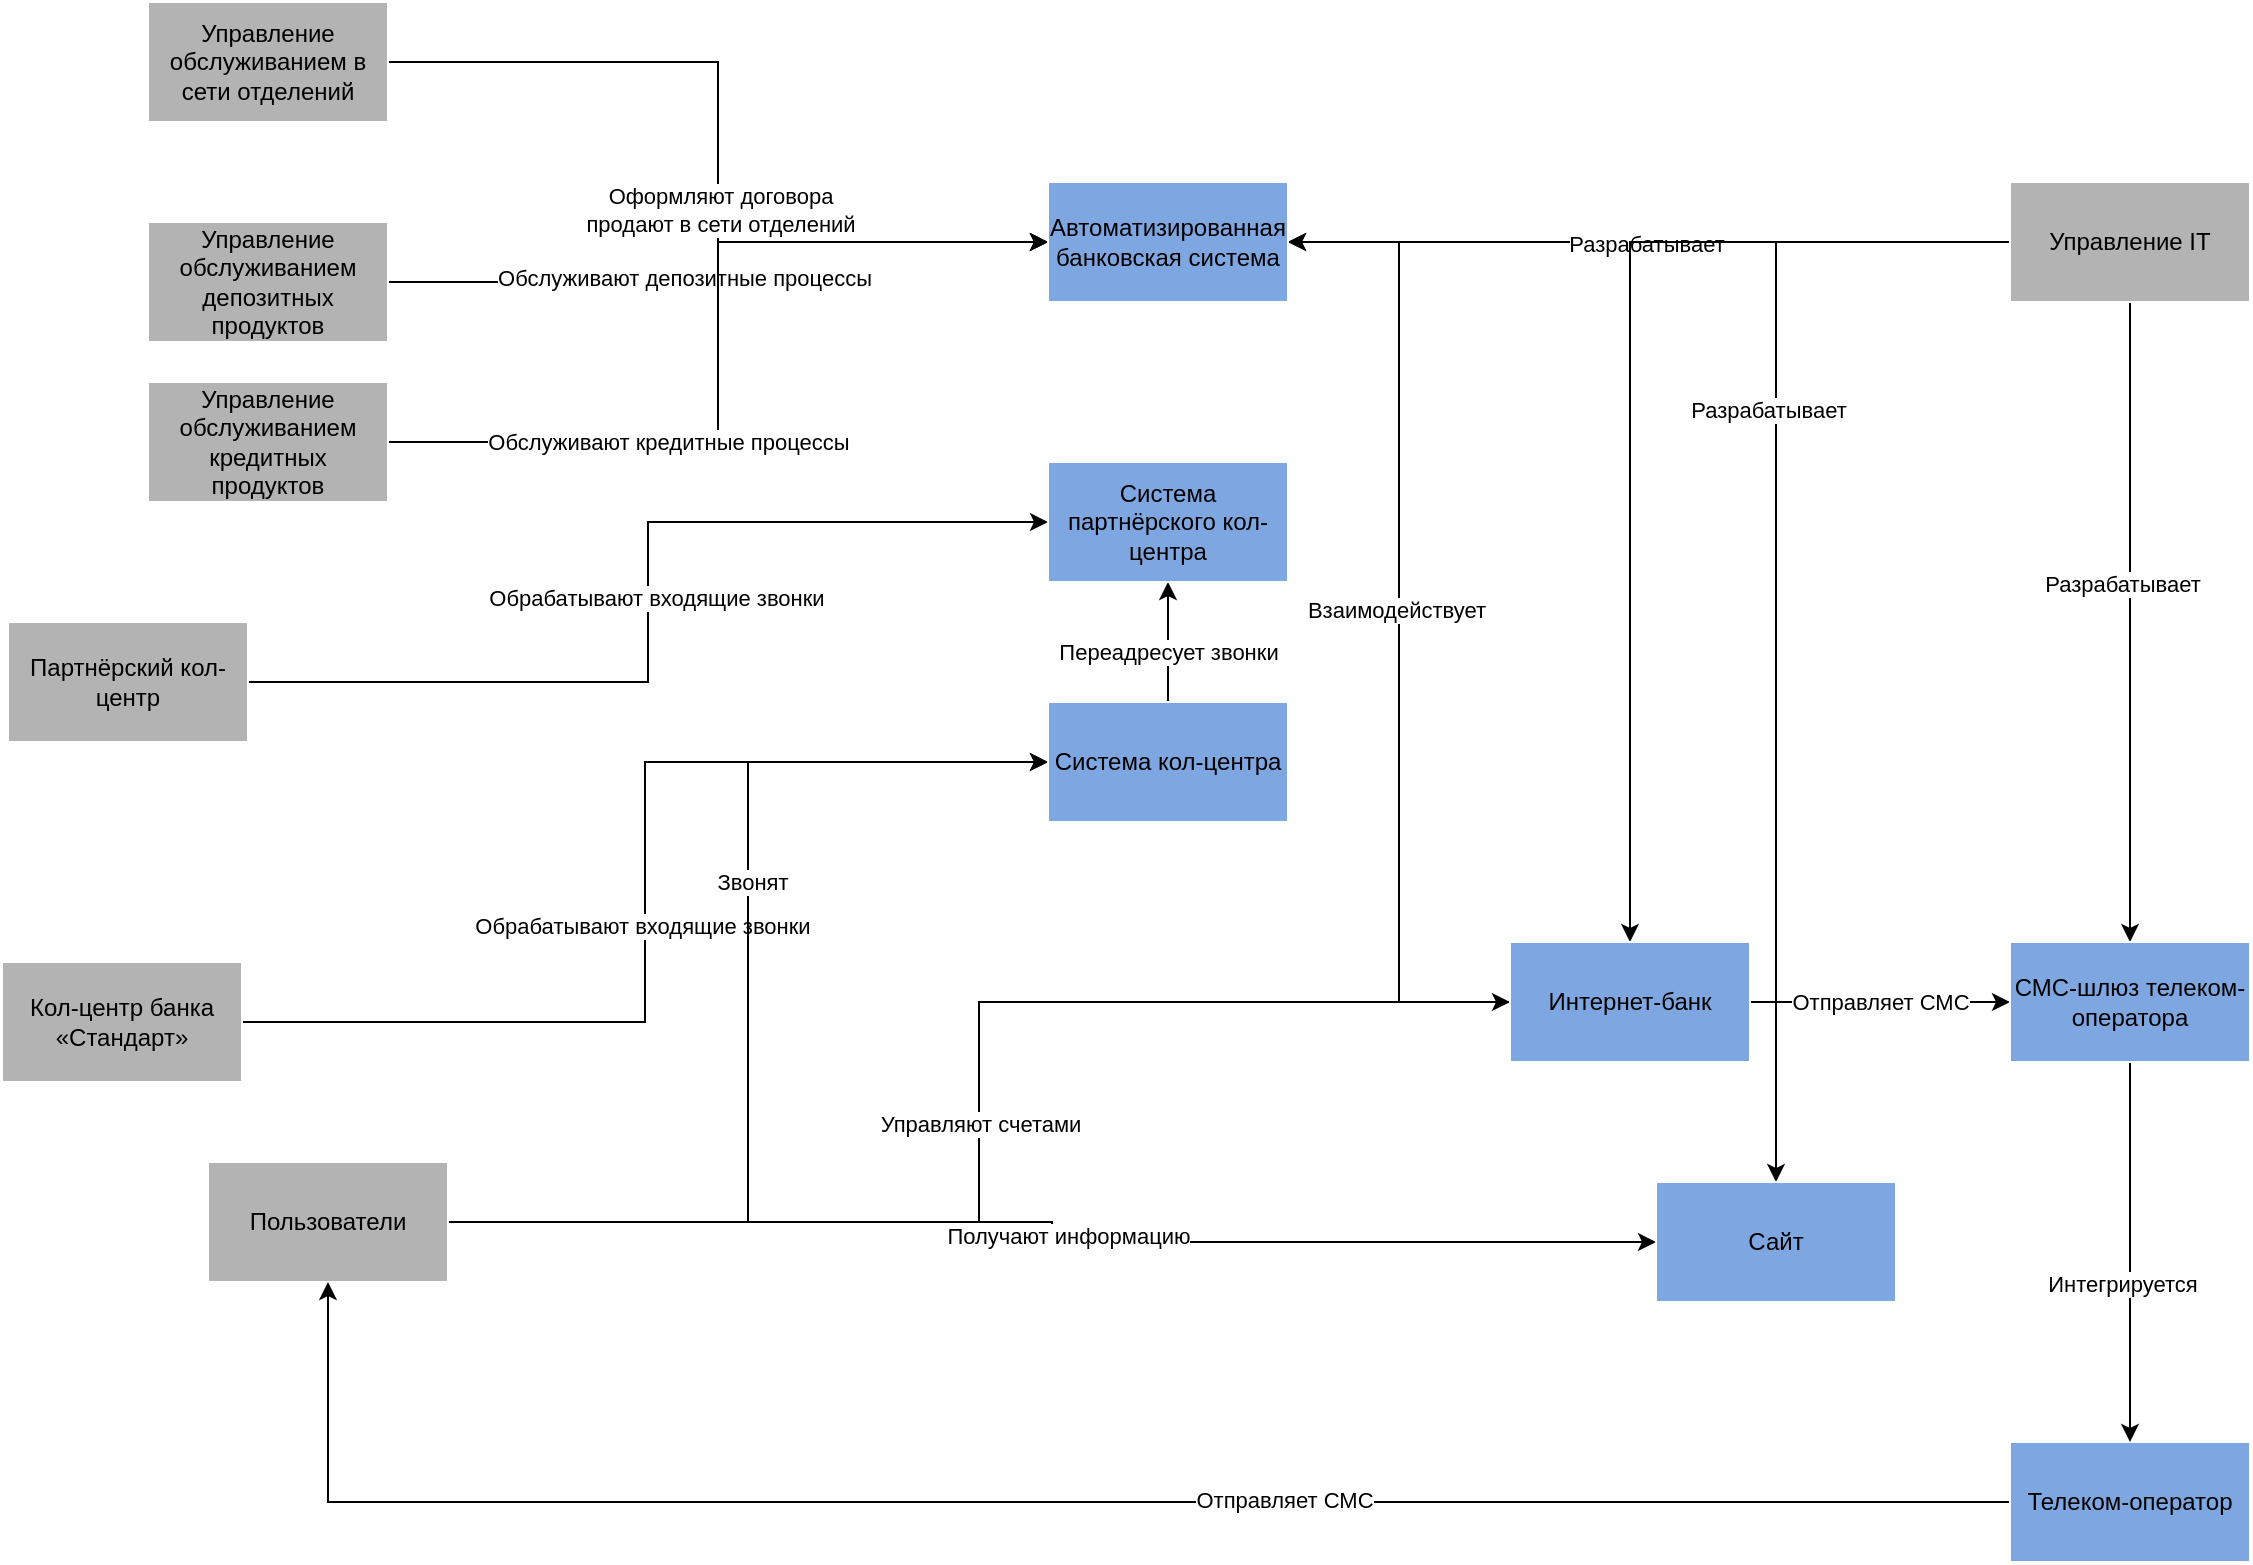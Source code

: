 <mxfile version="26.0.4">
  <diagram name="Страница — 1" id="7yXUNGsf0TxUGYd6zp4K">
    <mxGraphModel dx="2637" dy="991" grid="1" gridSize="10" guides="1" tooltips="1" connect="1" arrows="1" fold="1" page="1" pageScale="1" pageWidth="827" pageHeight="1169" math="0" shadow="0">
      <root>
        <mxCell id="0" />
        <mxCell id="1" parent="0" />
        <mxCell id="IeFzl1QiaCpx4XrtQ_5s-1" style="edgeStyle=orthogonalEdgeStyle;rounded=0;orthogonalLoop=1;jettySize=auto;html=1;entryX=0;entryY=0.5;entryDx=0;entryDy=0;" edge="1" parent="1" source="Tx1Afm7tfzdxfSKQ3itU-7" target="Tx1Afm7tfzdxfSKQ3itU-25">
          <mxGeometry relative="1" as="geometry" />
        </mxCell>
        <mxCell id="IeFzl1QiaCpx4XrtQ_5s-2" value="Оформляют договора&lt;br&gt;продают в сети отделений" style="edgeLabel;html=1;align=center;verticalAlign=middle;resizable=0;points=[];" vertex="1" connectable="0" parent="IeFzl1QiaCpx4XrtQ_5s-1">
          <mxGeometry x="0.139" y="1" relative="1" as="geometry">
            <mxPoint as="offset" />
          </mxGeometry>
        </mxCell>
        <mxCell id="Tx1Afm7tfzdxfSKQ3itU-7" value="Управление обслуживанием в сети отделений" style="rounded=0;whiteSpace=wrap;html=1;fillColor=#B3B3B3;strokeColor=#FFFFFF;" parent="1" vertex="1">
          <mxGeometry x="-340" y="160" width="120" height="60" as="geometry" />
        </mxCell>
        <mxCell id="IeFzl1QiaCpx4XrtQ_5s-26" style="edgeStyle=orthogonalEdgeStyle;rounded=0;orthogonalLoop=1;jettySize=auto;html=1;" edge="1" parent="1" source="Tx1Afm7tfzdxfSKQ3itU-8" target="Tx1Afm7tfzdxfSKQ3itU-25">
          <mxGeometry relative="1" as="geometry" />
        </mxCell>
        <mxCell id="IeFzl1QiaCpx4XrtQ_5s-27" value="Разрабатывает" style="edgeLabel;html=1;align=center;verticalAlign=middle;resizable=0;points=[];" vertex="1" connectable="0" parent="IeFzl1QiaCpx4XrtQ_5s-26">
          <mxGeometry x="0.008" y="1" relative="1" as="geometry">
            <mxPoint as="offset" />
          </mxGeometry>
        </mxCell>
        <mxCell id="IeFzl1QiaCpx4XrtQ_5s-28" style="edgeStyle=orthogonalEdgeStyle;rounded=0;orthogonalLoop=1;jettySize=auto;html=1;" edge="1" parent="1" source="Tx1Afm7tfzdxfSKQ3itU-8" target="Tx1Afm7tfzdxfSKQ3itU-14">
          <mxGeometry relative="1" as="geometry" />
        </mxCell>
        <mxCell id="IeFzl1QiaCpx4XrtQ_5s-29" style="edgeStyle=orthogonalEdgeStyle;rounded=0;orthogonalLoop=1;jettySize=auto;html=1;" edge="1" parent="1" source="Tx1Afm7tfzdxfSKQ3itU-8" target="Tx1Afm7tfzdxfSKQ3itU-21">
          <mxGeometry relative="1" as="geometry" />
        </mxCell>
        <mxCell id="IeFzl1QiaCpx4XrtQ_5s-32" value="Разрабатывает" style="edgeLabel;html=1;align=center;verticalAlign=middle;resizable=0;points=[];" vertex="1" connectable="0" parent="IeFzl1QiaCpx4XrtQ_5s-29">
          <mxGeometry x="-0.315" y="-4" relative="1" as="geometry">
            <mxPoint as="offset" />
          </mxGeometry>
        </mxCell>
        <mxCell id="IeFzl1QiaCpx4XrtQ_5s-30" style="edgeStyle=orthogonalEdgeStyle;rounded=0;orthogonalLoop=1;jettySize=auto;html=1;entryX=0.5;entryY=0;entryDx=0;entryDy=0;" edge="1" parent="1" source="Tx1Afm7tfzdxfSKQ3itU-8" target="Tx1Afm7tfzdxfSKQ3itU-20">
          <mxGeometry relative="1" as="geometry" />
        </mxCell>
        <mxCell id="IeFzl1QiaCpx4XrtQ_5s-33" value="Разрабатывает" style="edgeLabel;html=1;align=center;verticalAlign=middle;resizable=0;points=[];" vertex="1" connectable="0" parent="IeFzl1QiaCpx4XrtQ_5s-30">
          <mxGeometry x="-0.119" y="-4" relative="1" as="geometry">
            <mxPoint as="offset" />
          </mxGeometry>
        </mxCell>
        <mxCell id="Tx1Afm7tfzdxfSKQ3itU-8" value="Управление IT" style="rounded=0;whiteSpace=wrap;html=1;fillColor=#B3B3B3;strokeColor=#FFFFFF;" parent="1" vertex="1">
          <mxGeometry x="591" y="250" width="120" height="60" as="geometry" />
        </mxCell>
        <mxCell id="IeFzl1QiaCpx4XrtQ_5s-18" style="edgeStyle=orthogonalEdgeStyle;rounded=0;orthogonalLoop=1;jettySize=auto;html=1;entryX=0;entryY=0.5;entryDx=0;entryDy=0;" edge="1" parent="1" source="Tx1Afm7tfzdxfSKQ3itU-9" target="Tx1Afm7tfzdxfSKQ3itU-25">
          <mxGeometry relative="1" as="geometry" />
        </mxCell>
        <mxCell id="IeFzl1QiaCpx4XrtQ_5s-19" value="Обслуживают депозитные процессы" style="edgeLabel;html=1;align=center;verticalAlign=middle;resizable=0;points=[];" vertex="1" connectable="0" parent="IeFzl1QiaCpx4XrtQ_5s-18">
          <mxGeometry x="-0.155" y="2" relative="1" as="geometry">
            <mxPoint as="offset" />
          </mxGeometry>
        </mxCell>
        <mxCell id="Tx1Afm7tfzdxfSKQ3itU-9" value="Управление обслуживанием депозитных продуктов" style="rounded=0;whiteSpace=wrap;html=1;fillColor=#B3B3B3;strokeColor=#FFFFFF;" parent="1" vertex="1">
          <mxGeometry x="-340" y="270" width="120" height="60" as="geometry" />
        </mxCell>
        <mxCell id="IeFzl1QiaCpx4XrtQ_5s-20" style="edgeStyle=orthogonalEdgeStyle;rounded=0;orthogonalLoop=1;jettySize=auto;html=1;entryX=0;entryY=0.5;entryDx=0;entryDy=0;" edge="1" parent="1" source="Tx1Afm7tfzdxfSKQ3itU-10" target="Tx1Afm7tfzdxfSKQ3itU-25">
          <mxGeometry relative="1" as="geometry" />
        </mxCell>
        <mxCell id="IeFzl1QiaCpx4XrtQ_5s-21" value="Обслуживают кредитные процессы" style="edgeLabel;html=1;align=center;verticalAlign=middle;resizable=0;points=[];" vertex="1" connectable="0" parent="IeFzl1QiaCpx4XrtQ_5s-20">
          <mxGeometry x="-0.349" relative="1" as="geometry">
            <mxPoint as="offset" />
          </mxGeometry>
        </mxCell>
        <mxCell id="Tx1Afm7tfzdxfSKQ3itU-10" value="Управление обслуживанием кредитных продуктов" style="rounded=0;whiteSpace=wrap;html=1;fillColor=#B3B3B3;strokeColor=#FFFFFF;" parent="1" vertex="1">
          <mxGeometry x="-340" y="350" width="120" height="60" as="geometry" />
        </mxCell>
        <mxCell id="IeFzl1QiaCpx4XrtQ_5s-9" style="edgeStyle=orthogonalEdgeStyle;rounded=0;orthogonalLoop=1;jettySize=auto;html=1;entryX=0;entryY=0.5;entryDx=0;entryDy=0;" edge="1" parent="1" source="Tx1Afm7tfzdxfSKQ3itU-11" target="Tx1Afm7tfzdxfSKQ3itU-16">
          <mxGeometry relative="1" as="geometry" />
        </mxCell>
        <mxCell id="IeFzl1QiaCpx4XrtQ_5s-10" value="Обрабатывают входящие звонки" style="edgeLabel;html=1;align=center;verticalAlign=middle;resizable=0;points=[];" vertex="1" connectable="0" parent="IeFzl1QiaCpx4XrtQ_5s-9">
          <mxGeometry x="-0.061" y="2" relative="1" as="geometry">
            <mxPoint as="offset" />
          </mxGeometry>
        </mxCell>
        <mxCell id="Tx1Afm7tfzdxfSKQ3itU-11" value="Кол-центр банка «Стандарт»" style="rounded=0;whiteSpace=wrap;html=1;fillColor=#B3B3B3;strokeColor=#FFFFFF;" parent="1" vertex="1">
          <mxGeometry x="-413" y="640" width="120" height="60" as="geometry" />
        </mxCell>
        <mxCell id="IeFzl1QiaCpx4XrtQ_5s-11" style="edgeStyle=orthogonalEdgeStyle;rounded=0;orthogonalLoop=1;jettySize=auto;html=1;entryX=0;entryY=0.5;entryDx=0;entryDy=0;" edge="1" parent="1" source="Tx1Afm7tfzdxfSKQ3itU-12" target="Tx1Afm7tfzdxfSKQ3itU-19">
          <mxGeometry relative="1" as="geometry" />
        </mxCell>
        <mxCell id="IeFzl1QiaCpx4XrtQ_5s-12" value="Обрабатывают входящие звонки" style="edgeLabel;html=1;align=center;verticalAlign=middle;resizable=0;points=[];" vertex="1" connectable="0" parent="IeFzl1QiaCpx4XrtQ_5s-11">
          <mxGeometry x="0.009" y="-4" relative="1" as="geometry">
            <mxPoint as="offset" />
          </mxGeometry>
        </mxCell>
        <mxCell id="Tx1Afm7tfzdxfSKQ3itU-12" value="Партнёрский кол-центр" style="rounded=0;whiteSpace=wrap;html=1;fillColor=#B3B3B3;strokeColor=#FFFFFF;" parent="1" vertex="1">
          <mxGeometry x="-410" y="470" width="120" height="60" as="geometry" />
        </mxCell>
        <mxCell id="IeFzl1QiaCpx4XrtQ_5s-3" style="edgeStyle=orthogonalEdgeStyle;rounded=0;orthogonalLoop=1;jettySize=auto;html=1;" edge="1" parent="1" source="Tx1Afm7tfzdxfSKQ3itU-13" target="Tx1Afm7tfzdxfSKQ3itU-21">
          <mxGeometry relative="1" as="geometry" />
        </mxCell>
        <mxCell id="IeFzl1QiaCpx4XrtQ_5s-4" value="Получают информацию" style="edgeLabel;html=1;align=center;verticalAlign=middle;resizable=0;points=[];" vertex="1" connectable="0" parent="IeFzl1QiaCpx4XrtQ_5s-3">
          <mxGeometry x="0.04" y="3" relative="1" as="geometry">
            <mxPoint as="offset" />
          </mxGeometry>
        </mxCell>
        <mxCell id="IeFzl1QiaCpx4XrtQ_5s-5" style="edgeStyle=orthogonalEdgeStyle;rounded=0;orthogonalLoop=1;jettySize=auto;html=1;entryX=0;entryY=0.5;entryDx=0;entryDy=0;" edge="1" parent="1" source="Tx1Afm7tfzdxfSKQ3itU-13" target="Tx1Afm7tfzdxfSKQ3itU-14">
          <mxGeometry relative="1" as="geometry" />
        </mxCell>
        <mxCell id="IeFzl1QiaCpx4XrtQ_5s-6" value="Управляют счетами" style="edgeLabel;html=1;align=center;verticalAlign=middle;resizable=0;points=[];" vertex="1" connectable="0" parent="IeFzl1QiaCpx4XrtQ_5s-5">
          <mxGeometry x="-0.019" relative="1" as="geometry">
            <mxPoint as="offset" />
          </mxGeometry>
        </mxCell>
        <mxCell id="IeFzl1QiaCpx4XrtQ_5s-7" style="edgeStyle=orthogonalEdgeStyle;rounded=0;orthogonalLoop=1;jettySize=auto;html=1;entryX=0;entryY=0.5;entryDx=0;entryDy=0;" edge="1" parent="1" source="Tx1Afm7tfzdxfSKQ3itU-13" target="Tx1Afm7tfzdxfSKQ3itU-16">
          <mxGeometry relative="1" as="geometry" />
        </mxCell>
        <mxCell id="IeFzl1QiaCpx4XrtQ_5s-8" value="Звонят" style="edgeLabel;html=1;align=center;verticalAlign=middle;resizable=0;points=[];" vertex="1" connectable="0" parent="IeFzl1QiaCpx4XrtQ_5s-7">
          <mxGeometry x="0.209" y="-2" relative="1" as="geometry">
            <mxPoint as="offset" />
          </mxGeometry>
        </mxCell>
        <mxCell id="Tx1Afm7tfzdxfSKQ3itU-13" value="Пользователи" style="rounded=0;whiteSpace=wrap;html=1;fillColor=#B3B3B3;strokeColor=#FFFFFF;" parent="1" vertex="1">
          <mxGeometry x="-310" y="740" width="120" height="60" as="geometry" />
        </mxCell>
        <mxCell id="IeFzl1QiaCpx4XrtQ_5s-13" value="Отправляет СМС" style="edgeStyle=orthogonalEdgeStyle;rounded=0;orthogonalLoop=1;jettySize=auto;html=1;" edge="1" parent="1" source="Tx1Afm7tfzdxfSKQ3itU-14" target="Tx1Afm7tfzdxfSKQ3itU-20">
          <mxGeometry relative="1" as="geometry" />
        </mxCell>
        <mxCell id="IeFzl1QiaCpx4XrtQ_5s-24" style="edgeStyle=orthogonalEdgeStyle;rounded=0;orthogonalLoop=1;jettySize=auto;html=1;entryX=1;entryY=0.5;entryDx=0;entryDy=0;" edge="1" parent="1" source="Tx1Afm7tfzdxfSKQ3itU-14" target="Tx1Afm7tfzdxfSKQ3itU-25">
          <mxGeometry relative="1" as="geometry" />
        </mxCell>
        <mxCell id="IeFzl1QiaCpx4XrtQ_5s-25" value="Взаимодействует" style="edgeLabel;html=1;align=center;verticalAlign=middle;resizable=0;points=[];" vertex="1" connectable="0" parent="IeFzl1QiaCpx4XrtQ_5s-24">
          <mxGeometry x="0.024" y="3" relative="1" as="geometry">
            <mxPoint x="1" as="offset" />
          </mxGeometry>
        </mxCell>
        <mxCell id="Tx1Afm7tfzdxfSKQ3itU-14" value="Интернет-банк" style="rounded=0;whiteSpace=wrap;html=1;fillColor=#7EA6E0;strokeColor=#FFFFFF;" parent="1" vertex="1">
          <mxGeometry x="341" y="630" width="120" height="60" as="geometry" />
        </mxCell>
        <mxCell id="IeFzl1QiaCpx4XrtQ_5s-22" style="edgeStyle=orthogonalEdgeStyle;rounded=0;orthogonalLoop=1;jettySize=auto;html=1;" edge="1" parent="1" source="Tx1Afm7tfzdxfSKQ3itU-16" target="Tx1Afm7tfzdxfSKQ3itU-19">
          <mxGeometry relative="1" as="geometry" />
        </mxCell>
        <mxCell id="IeFzl1QiaCpx4XrtQ_5s-23" value="Переадресует звонки" style="edgeLabel;html=1;align=center;verticalAlign=middle;resizable=0;points=[];" vertex="1" connectable="0" parent="IeFzl1QiaCpx4XrtQ_5s-22">
          <mxGeometry x="-0.167" relative="1" as="geometry">
            <mxPoint as="offset" />
          </mxGeometry>
        </mxCell>
        <mxCell id="Tx1Afm7tfzdxfSKQ3itU-16" value="Система кол-центра" style="rounded=0;whiteSpace=wrap;html=1;fillColor=#7EA6E0;strokeColor=#FFFFFF;" parent="1" vertex="1">
          <mxGeometry x="110" y="510" width="120" height="60" as="geometry" />
        </mxCell>
        <mxCell id="IeFzl1QiaCpx4XrtQ_5s-16" style="edgeStyle=orthogonalEdgeStyle;rounded=0;orthogonalLoop=1;jettySize=auto;html=1;" edge="1" parent="1" source="Tx1Afm7tfzdxfSKQ3itU-17" target="Tx1Afm7tfzdxfSKQ3itU-13">
          <mxGeometry relative="1" as="geometry" />
        </mxCell>
        <mxCell id="IeFzl1QiaCpx4XrtQ_5s-17" value="Отправляет СМС" style="edgeLabel;html=1;align=center;verticalAlign=middle;resizable=0;points=[];" vertex="1" connectable="0" parent="IeFzl1QiaCpx4XrtQ_5s-16">
          <mxGeometry x="-0.236" y="-1" relative="1" as="geometry">
            <mxPoint as="offset" />
          </mxGeometry>
        </mxCell>
        <mxCell id="Tx1Afm7tfzdxfSKQ3itU-17" value="Телеком-оператор" style="rounded=0;whiteSpace=wrap;html=1;fillColor=#7EA6E0;strokeColor=#FFFFFF;" parent="1" vertex="1">
          <mxGeometry x="591" y="880" width="120" height="60" as="geometry" />
        </mxCell>
        <mxCell id="Tx1Afm7tfzdxfSKQ3itU-19" value="Система партнёрского кол-центра" style="rounded=0;whiteSpace=wrap;html=1;fillColor=#7EA6E0;strokeColor=#FFFFFF;" parent="1" vertex="1">
          <mxGeometry x="110" y="390" width="120" height="60" as="geometry" />
        </mxCell>
        <mxCell id="IeFzl1QiaCpx4XrtQ_5s-14" style="edgeStyle=orthogonalEdgeStyle;rounded=0;orthogonalLoop=1;jettySize=auto;html=1;" edge="1" parent="1" source="Tx1Afm7tfzdxfSKQ3itU-20" target="Tx1Afm7tfzdxfSKQ3itU-17">
          <mxGeometry relative="1" as="geometry" />
        </mxCell>
        <mxCell id="IeFzl1QiaCpx4XrtQ_5s-15" value="Интегрируется" style="edgeLabel;html=1;align=center;verticalAlign=middle;resizable=0;points=[];" vertex="1" connectable="0" parent="IeFzl1QiaCpx4XrtQ_5s-14">
          <mxGeometry x="0.167" y="-4" relative="1" as="geometry">
            <mxPoint as="offset" />
          </mxGeometry>
        </mxCell>
        <mxCell id="Tx1Afm7tfzdxfSKQ3itU-20" value="СМС-шлюз телеком-оператора" style="rounded=0;whiteSpace=wrap;html=1;fillColor=#7EA6E0;strokeColor=#FFFFFF;" parent="1" vertex="1">
          <mxGeometry x="591" y="630" width="120" height="60" as="geometry" />
        </mxCell>
        <mxCell id="Tx1Afm7tfzdxfSKQ3itU-21" value="Сайт" style="rounded=0;whiteSpace=wrap;html=1;fillColor=#7EA6E0;strokeColor=#FFFFFF;" parent="1" vertex="1">
          <mxGeometry x="414" y="750" width="120" height="60" as="geometry" />
        </mxCell>
        <mxCell id="Tx1Afm7tfzdxfSKQ3itU-25" value="Автоматизированная банковская система" style="rounded=0;whiteSpace=wrap;html=1;fillColor=#7EA6E0;strokeColor=#FFFFFF;" parent="1" vertex="1">
          <mxGeometry x="110" y="250" width="120" height="60" as="geometry" />
        </mxCell>
      </root>
    </mxGraphModel>
  </diagram>
</mxfile>
